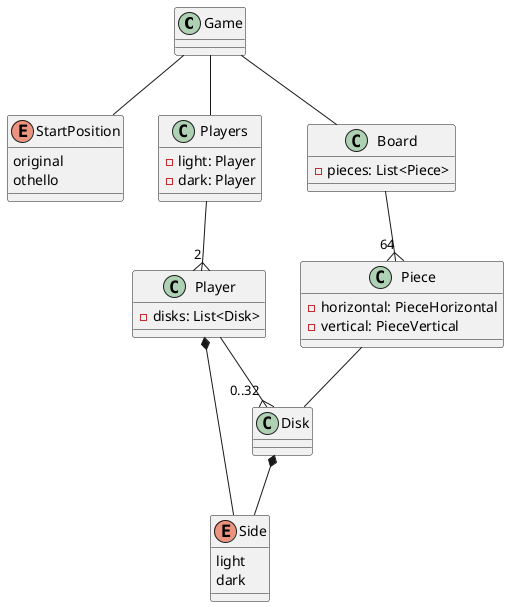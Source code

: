 @startuml

class Game
Game -- StartPosition
Game -- Players
Game -- Board

enum StartPosition {
  original
  othello
}

class Players {
  - light: Player
  - dark: Player
}
Players --{ "2" Player

class Player {
  - disks: List<Disk>
}
Player *-- Side
Player --{ "0..32" Disk

enum Side {
  light
  dark
}

class Disk
Disk *-- Side

class Board {
  - pieces: List<Piece>
}
Board --{ "64" Piece

class Piece {
  - horizontal: PieceHorizontal
  - vertical: PieceVertical
}
Piece -- Disk

@enduml
